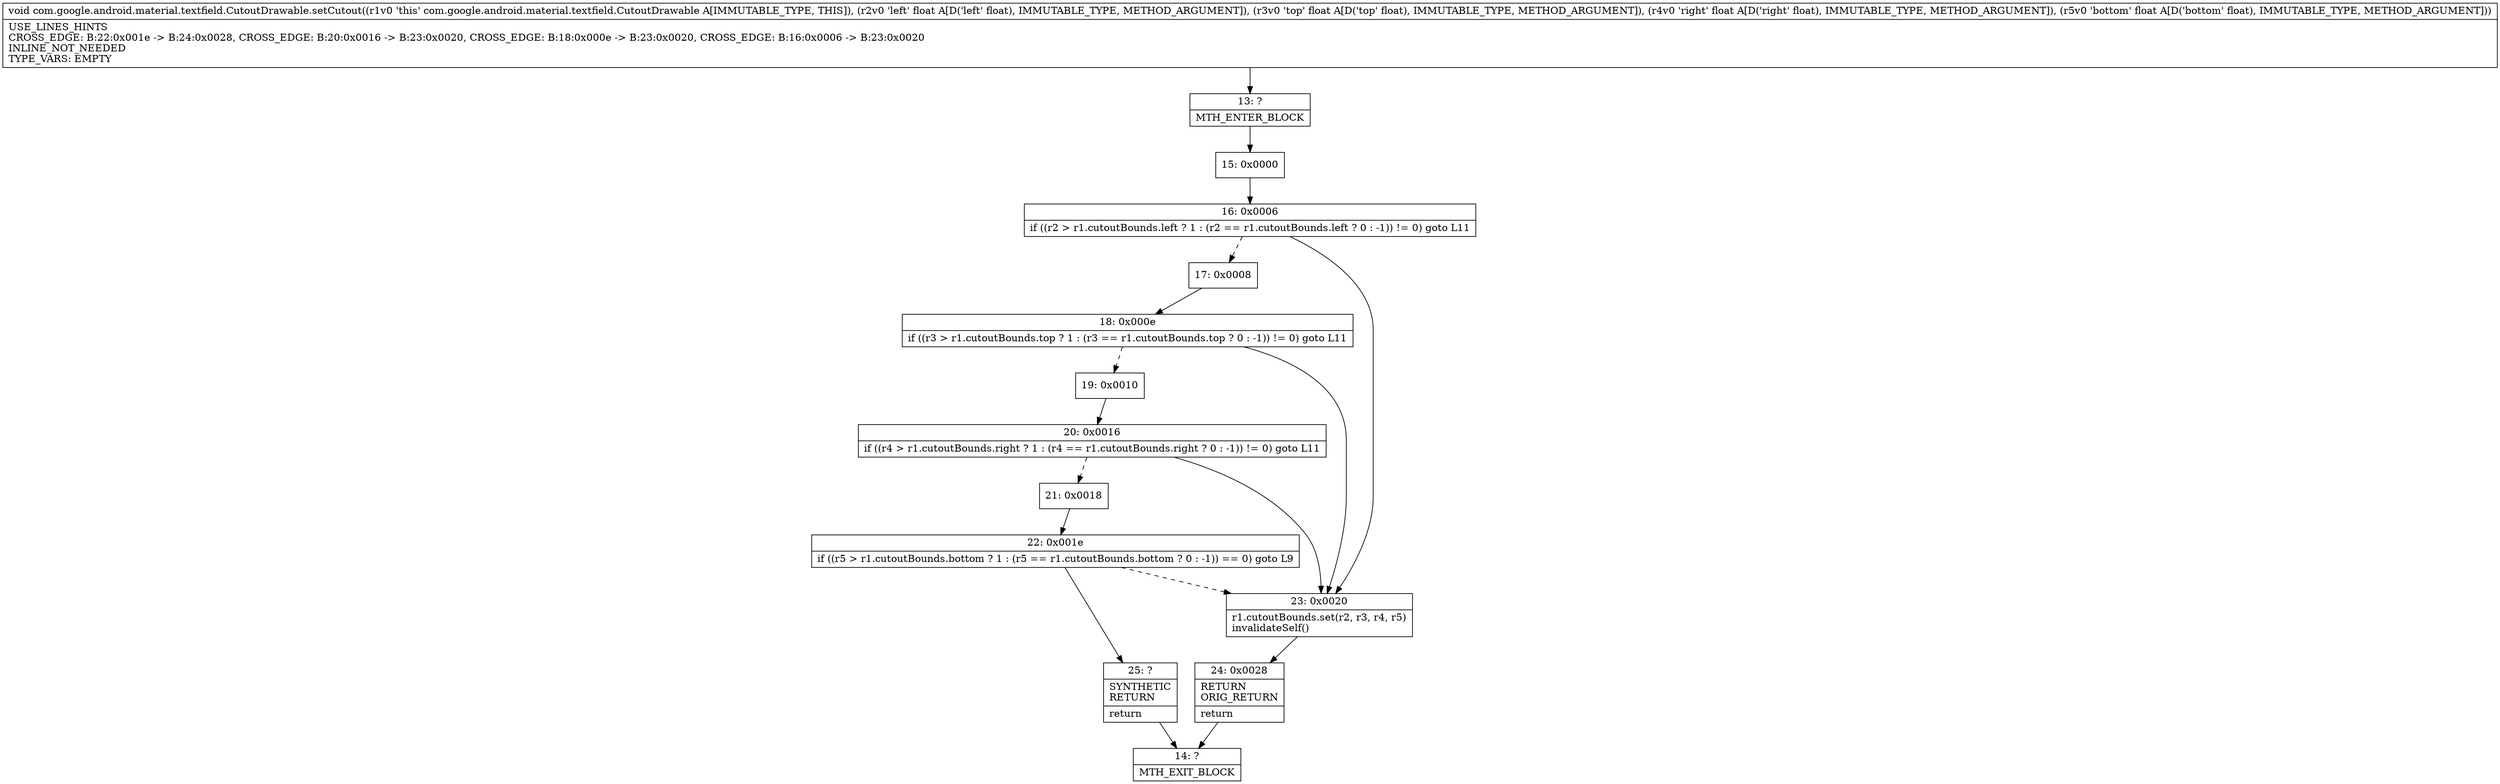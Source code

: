 digraph "CFG forcom.google.android.material.textfield.CutoutDrawable.setCutout(FFFF)V" {
Node_13 [shape=record,label="{13\:\ ?|MTH_ENTER_BLOCK\l}"];
Node_15 [shape=record,label="{15\:\ 0x0000}"];
Node_16 [shape=record,label="{16\:\ 0x0006|if ((r2 \> r1.cutoutBounds.left ? 1 : (r2 == r1.cutoutBounds.left ? 0 : \-1)) != 0) goto L11\l}"];
Node_17 [shape=record,label="{17\:\ 0x0008}"];
Node_18 [shape=record,label="{18\:\ 0x000e|if ((r3 \> r1.cutoutBounds.top ? 1 : (r3 == r1.cutoutBounds.top ? 0 : \-1)) != 0) goto L11\l}"];
Node_19 [shape=record,label="{19\:\ 0x0010}"];
Node_20 [shape=record,label="{20\:\ 0x0016|if ((r4 \> r1.cutoutBounds.right ? 1 : (r4 == r1.cutoutBounds.right ? 0 : \-1)) != 0) goto L11\l}"];
Node_21 [shape=record,label="{21\:\ 0x0018}"];
Node_22 [shape=record,label="{22\:\ 0x001e|if ((r5 \> r1.cutoutBounds.bottom ? 1 : (r5 == r1.cutoutBounds.bottom ? 0 : \-1)) == 0) goto L9\l}"];
Node_25 [shape=record,label="{25\:\ ?|SYNTHETIC\lRETURN\l|return\l}"];
Node_14 [shape=record,label="{14\:\ ?|MTH_EXIT_BLOCK\l}"];
Node_23 [shape=record,label="{23\:\ 0x0020|r1.cutoutBounds.set(r2, r3, r4, r5)\linvalidateSelf()\l}"];
Node_24 [shape=record,label="{24\:\ 0x0028|RETURN\lORIG_RETURN\l|return\l}"];
MethodNode[shape=record,label="{void com.google.android.material.textfield.CutoutDrawable.setCutout((r1v0 'this' com.google.android.material.textfield.CutoutDrawable A[IMMUTABLE_TYPE, THIS]), (r2v0 'left' float A[D('left' float), IMMUTABLE_TYPE, METHOD_ARGUMENT]), (r3v0 'top' float A[D('top' float), IMMUTABLE_TYPE, METHOD_ARGUMENT]), (r4v0 'right' float A[D('right' float), IMMUTABLE_TYPE, METHOD_ARGUMENT]), (r5v0 'bottom' float A[D('bottom' float), IMMUTABLE_TYPE, METHOD_ARGUMENT]))  | USE_LINES_HINTS\lCROSS_EDGE: B:22:0x001e \-\> B:24:0x0028, CROSS_EDGE: B:20:0x0016 \-\> B:23:0x0020, CROSS_EDGE: B:18:0x000e \-\> B:23:0x0020, CROSS_EDGE: B:16:0x0006 \-\> B:23:0x0020\lINLINE_NOT_NEEDED\lTYPE_VARS: EMPTY\l}"];
MethodNode -> Node_13;Node_13 -> Node_15;
Node_15 -> Node_16;
Node_16 -> Node_17[style=dashed];
Node_16 -> Node_23;
Node_17 -> Node_18;
Node_18 -> Node_19[style=dashed];
Node_18 -> Node_23;
Node_19 -> Node_20;
Node_20 -> Node_21[style=dashed];
Node_20 -> Node_23;
Node_21 -> Node_22;
Node_22 -> Node_23[style=dashed];
Node_22 -> Node_25;
Node_25 -> Node_14;
Node_23 -> Node_24;
Node_24 -> Node_14;
}

